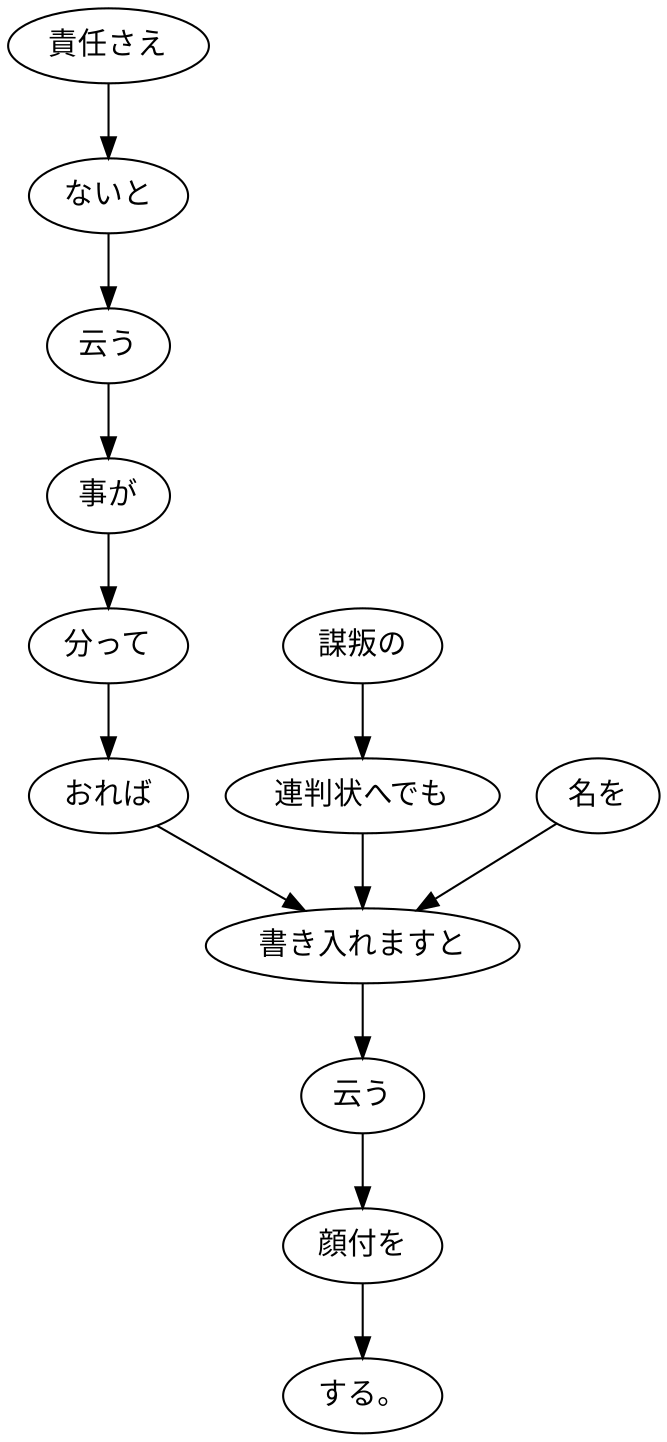digraph graph843 {
	node0 [label="責任さえ"];
	node1 [label="ないと"];
	node2 [label="云う"];
	node3 [label="事が"];
	node4 [label="分って"];
	node5 [label="おれば"];
	node6 [label="謀叛の"];
	node7 [label="連判状へでも"];
	node8 [label="名を"];
	node9 [label="書き入れますと"];
	node10 [label="云う"];
	node11 [label="顔付を"];
	node12 [label="する。"];
	node0 -> node1;
	node1 -> node2;
	node2 -> node3;
	node3 -> node4;
	node4 -> node5;
	node5 -> node9;
	node6 -> node7;
	node7 -> node9;
	node8 -> node9;
	node9 -> node10;
	node10 -> node11;
	node11 -> node12;
}
